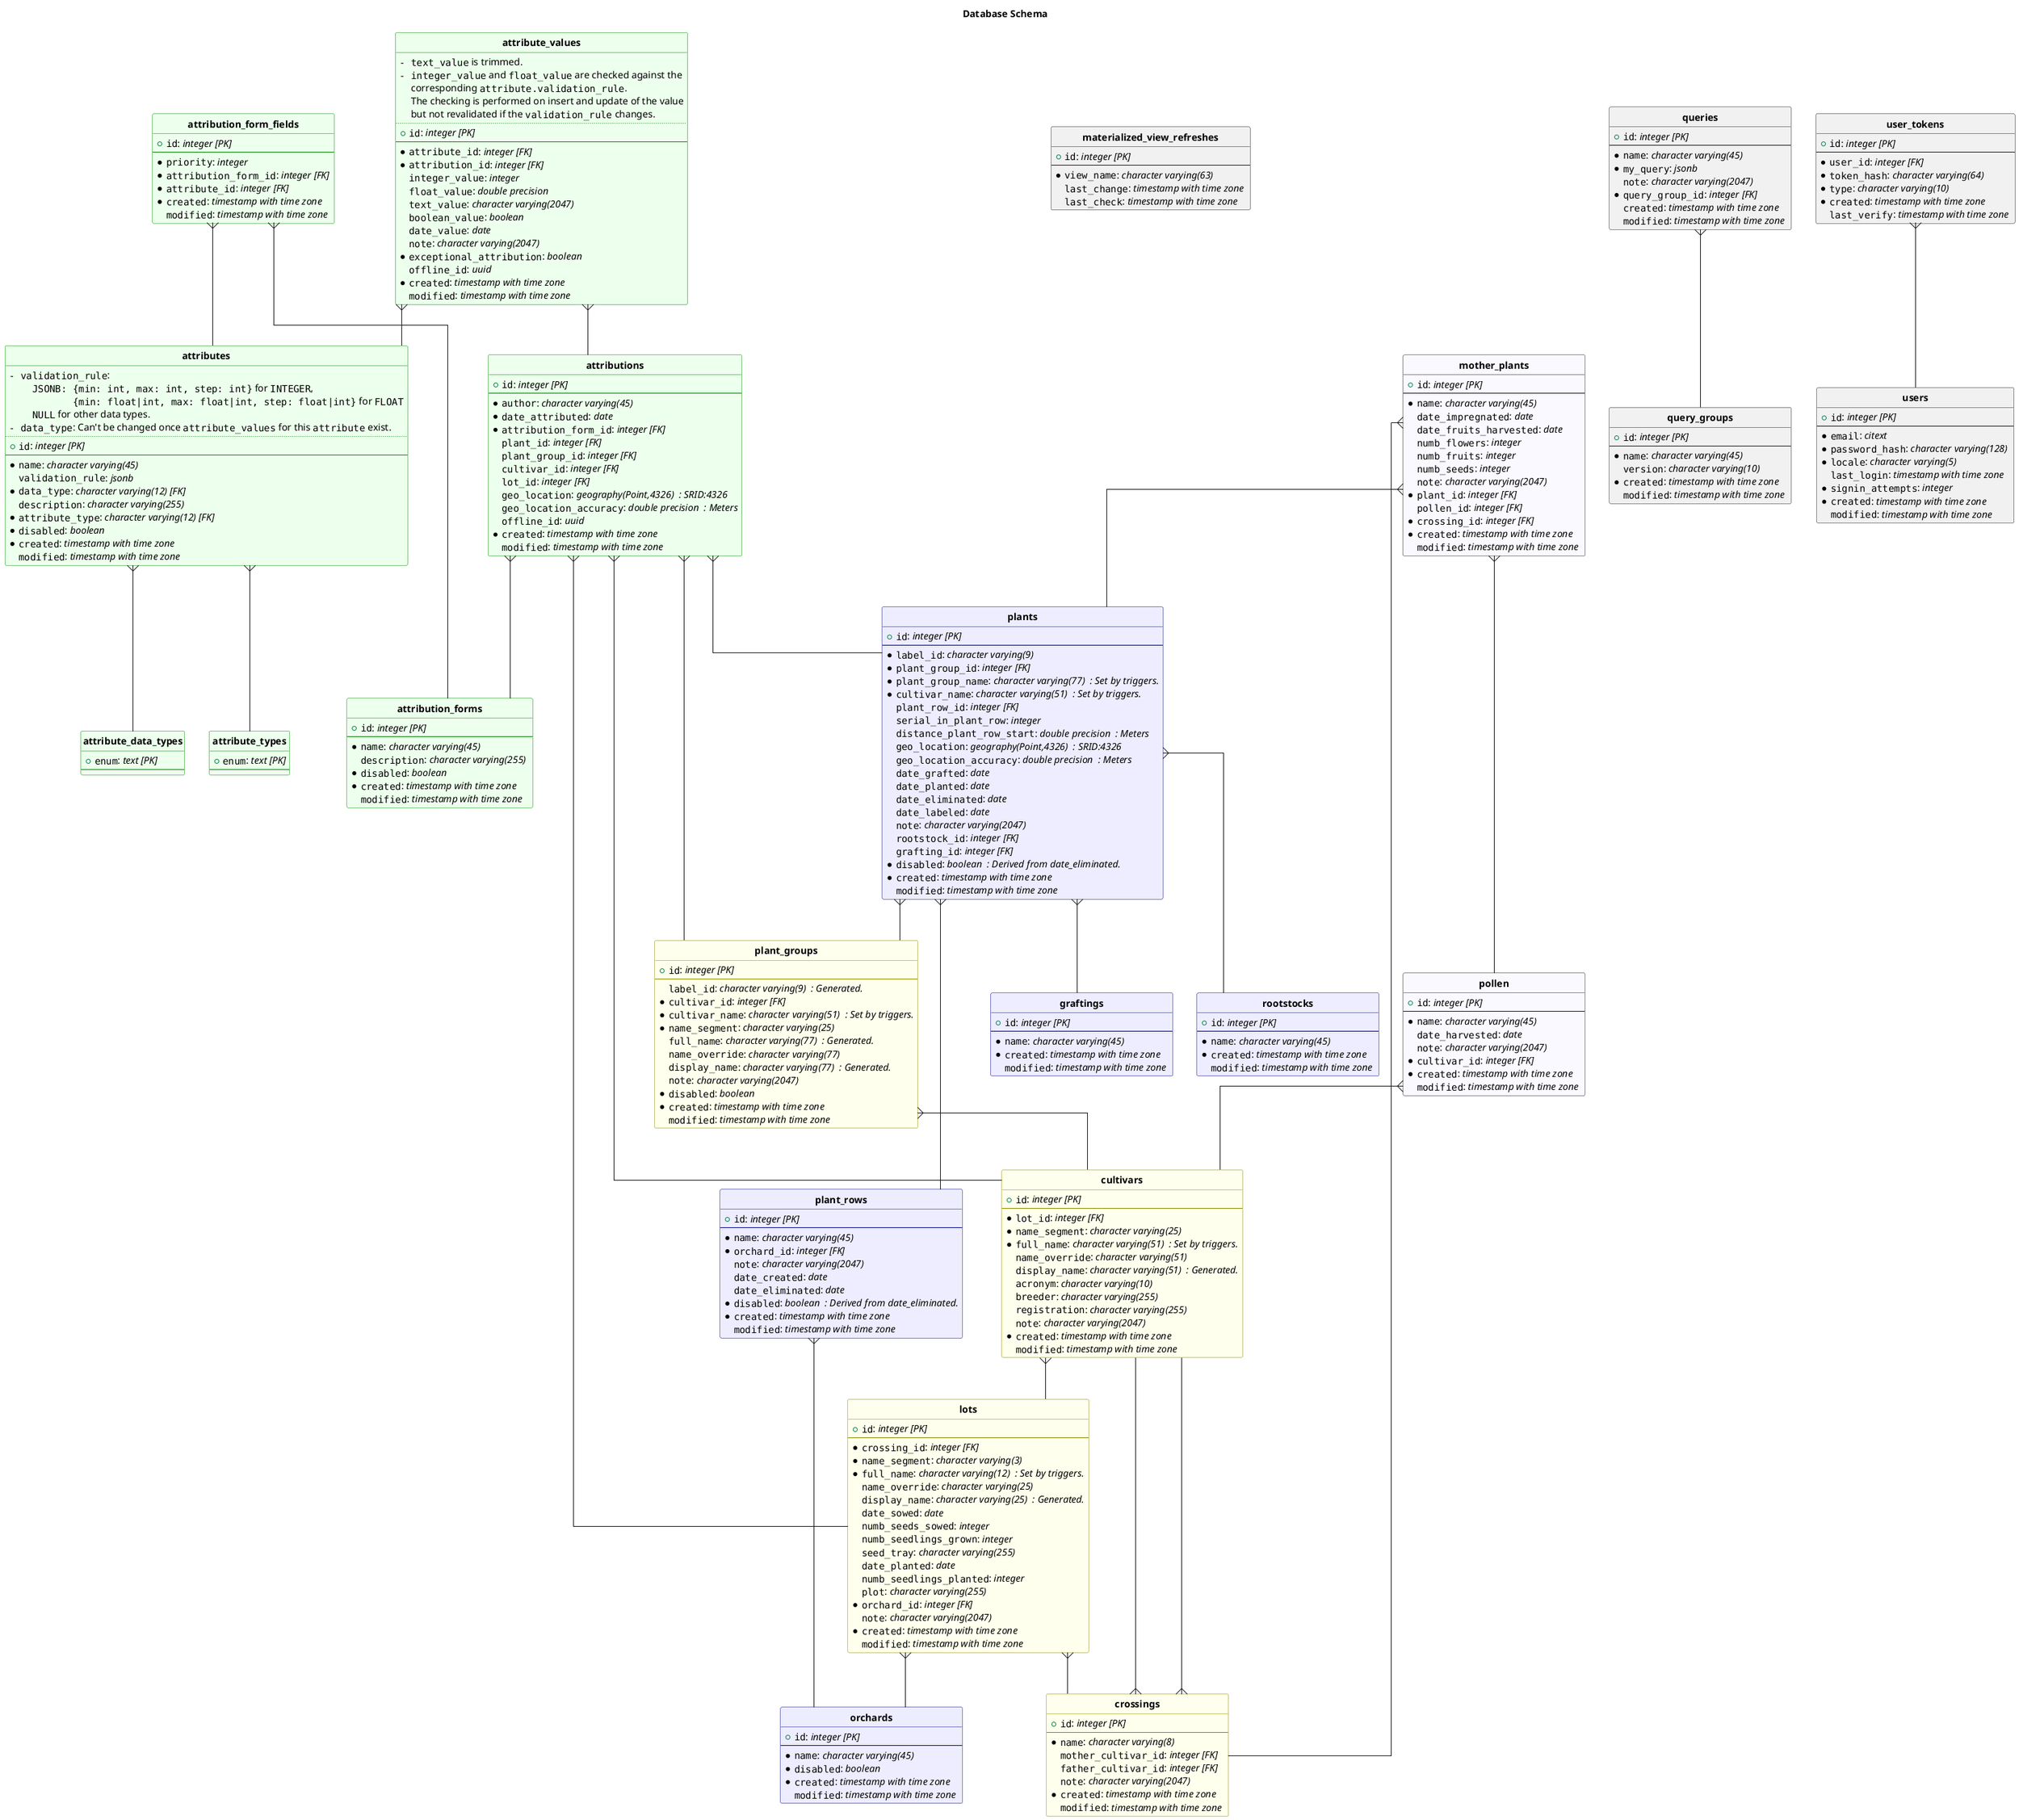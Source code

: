 @startuml
title Database Schema
hide circle
skinparam linetype ortho

entity "**attribute_data_types**" #00ff0012 ##008800 {
  + ""enum"": //text [PK]//
  --
}

entity "**attribute_types**" #00ff0012 ##008800 {
  + ""enum"": //text [PK]//
  --
}

entity "**attribute_values**" #00ff0012 ##008800 {
  ""- text_value"" is trimmed.\n""- integer_value"" and ""float_value"" are checked against the\n""  ""corresponding ""attribute.validation_rule"".\n""  ""The checking is performed on insert and update of the value\n""  ""but not revalidated if the ""validation_rule"" changes.
  ..
  + ""id"": //integer [PK]//
  --
  *""attribute_id"": //integer [FK]//
  *""attribution_id"": //integer [FK]//
  ""integer_value"": //integer //
  ""float_value"": //double precision //
  ""text_value"": //character varying(2047) //
  ""boolean_value"": //boolean //
  ""date_value"": //date //
  ""note"": //character varying(2047) //
  *""exceptional_attribution"": //boolean //
  ""offline_id"": //uuid //
  *""created"": //timestamp with time zone //
  ""modified"": //timestamp with time zone //
}

entity "**attributes**" #00ff0012 ##008800 {
  ""- validation_rule"":\n""    JSONB: {min: int, max: int, step: int}"" for ""INTEGER"",\n""           {min: float|int, max: float|int, step: float|int}"" for ""FLOAT""\n""    NULL"" for other data types.\n""- data_type"": Can&#39;t be changed once ""attribute_values"" for this ""attribute"" exist.
  ..
  + ""id"": //integer [PK]//
  --
  *""name"": //character varying(45) //
  ""validation_rule"": //jsonb //
  *""data_type"": //character varying(12) [FK]//
  ""description"": //character varying(255) //
  *""attribute_type"": //character varying(12) [FK]//
  *""disabled"": //boolean //
  *""created"": //timestamp with time zone //
  ""modified"": //timestamp with time zone //
}

entity "**attribution_form_fields**" #00ff0012 ##008800 {
  + ""id"": //integer [PK]//
  --
  *""priority"": //integer //
  *""attribution_form_id"": //integer [FK]//
  *""attribute_id"": //integer [FK]//
  *""created"": //timestamp with time zone //
  ""modified"": //timestamp with time zone //
}

entity "**attribution_forms**" #00ff0012 ##008800 {
  + ""id"": //integer [PK]//
  --
  *""name"": //character varying(45) //
  ""description"": //character varying(255) //
  *""disabled"": //boolean //
  *""created"": //timestamp with time zone //
  ""modified"": //timestamp with time zone //
}

entity "**attributions**" #00ff0012 ##008800 {
  + ""id"": //integer [PK]//
  --
  *""author"": //character varying(45) //
  *""date_attributed"": //date //
  *""attribution_form_id"": //integer [FK]//
  ""plant_id"": //integer [FK]//
  ""plant_group_id"": //integer [FK]//
  ""cultivar_id"": //integer [FK]//
  ""lot_id"": //integer [FK]//
  ""geo_location"": //geography(Point,4326)  : SRID:4326//
  ""geo_location_accuracy"": //double precision  : Meters//
  ""offline_id"": //uuid //
  *""created"": //timestamp with time zone //
  ""modified"": //timestamp with time zone //
}

entity "**crossings**" #ffff0012 ##888800 {
  + ""id"": //integer [PK]//
  --
  *""name"": //character varying(8) //
  ""mother_cultivar_id"": //integer [FK]//
  ""father_cultivar_id"": //integer [FK]//
  ""note"": //character varying(2047) //
  *""created"": //timestamp with time zone //
  ""modified"": //timestamp with time zone //
}

entity "**cultivars**" #ffff0012 ##888800 {
  + ""id"": //integer [PK]//
  --
  *""lot_id"": //integer [FK]//
  *""name_segment"": //character varying(25) //
  *""full_name"": //character varying(51)  : Set by triggers.//
  ""name_override"": //character varying(51) //
  ""display_name"": //character varying(51)  : Generated.//
  ""acronym"": //character varying(10) //
  ""breeder"": //character varying(255) //
  ""registration"": //character varying(255) //
  ""note"": //character varying(2047) //
  *""created"": //timestamp with time zone //
  ""modified"": //timestamp with time zone //
}

entity "**graftings**" #0000ff12 ##000088 {
  + ""id"": //integer [PK]//
  --
  *""name"": //character varying(45) //
  *""created"": //timestamp with time zone //
  ""modified"": //timestamp with time zone //
}

entity "**lots**" #ffff0012 ##888800 {
  + ""id"": //integer [PK]//
  --
  *""crossing_id"": //integer [FK]//
  *""name_segment"": //character varying(3) //
  *""full_name"": //character varying(12)  : Set by triggers.//
  ""name_override"": //character varying(25) //
  ""display_name"": //character varying(25)  : Generated.//
  ""date_sowed"": //date //
  ""numb_seeds_sowed"": //integer //
  ""numb_seedlings_grown"": //integer //
  ""seed_tray"": //character varying(255) //
  ""date_planted"": //date //
  ""numb_seedlings_planted"": //integer //
  ""plot"": //character varying(255) //
  *""orchard_id"": //integer [FK]//
  ""note"": //character varying(2047) //
  *""created"": //timestamp with time zone //
  ""modified"": //timestamp with time zone //
}

entity "**materialized_view_refreshes**" {
  + ""id"": //integer [PK]//
  --
  *""view_name"": //character varying(63) //
  ""last_change"": //timestamp with time zone //
  ""last_check"": //timestamp with time zone //
}

entity "**mother_plants**" #0000ff06 {
  + ""id"": //integer [PK]//
  --
  *""name"": //character varying(45) //
  ""date_impregnated"": //date //
  ""date_fruits_harvested"": //date //
  ""numb_flowers"": //integer //
  ""numb_fruits"": //integer //
  ""numb_seeds"": //integer //
  ""note"": //character varying(2047) //
  *""plant_id"": //integer [FK]//
  ""pollen_id"": //integer [FK]//
  *""crossing_id"": //integer [FK]//
  *""created"": //timestamp with time zone //
  ""modified"": //timestamp with time zone //
}

entity "**orchards**" #0000ff12 ##000088 {
  + ""id"": //integer [PK]//
  --
  *""name"": //character varying(45) //
  *""disabled"": //boolean //
  *""created"": //timestamp with time zone //
  ""modified"": //timestamp with time zone //
}

entity "**plant_groups**" #ffff0012 ##888800 {
  + ""id"": //integer [PK]//
  --
  ""label_id"": //character varying(9)  : Generated.//
  *""cultivar_id"": //integer [FK]//
  *""cultivar_name"": //character varying(51)  : Set by triggers.//
  *""name_segment"": //character varying(25) //
  ""full_name"": //character varying(77)  : Generated.//
  ""name_override"": //character varying(77) //
  ""display_name"": //character varying(77)  : Generated.//
  ""note"": //character varying(2047) //
  *""disabled"": //boolean //
  *""created"": //timestamp with time zone //
  ""modified"": //timestamp with time zone //
}

entity "**plant_rows**" #0000ff12 ##000088 {
  + ""id"": //integer [PK]//
  --
  *""name"": //character varying(45) //
  *""orchard_id"": //integer [FK]//
  ""note"": //character varying(2047) //
  ""date_created"": //date //
  ""date_eliminated"": //date //
  *""disabled"": //boolean  : Derived from date_eliminated.//
  *""created"": //timestamp with time zone //
  ""modified"": //timestamp with time zone //
}

entity "**plants**" #0000ff12 ##000088 {
  + ""id"": //integer [PK]//
  --
  *""label_id"": //character varying(9) //
  *""plant_group_id"": //integer [FK]//
  *""plant_group_name"": //character varying(77)  : Set by triggers.//
  *""cultivar_name"": //character varying(51)  : Set by triggers.//
  ""plant_row_id"": //integer [FK]//
  ""serial_in_plant_row"": //integer //
  ""distance_plant_row_start"": //double precision  : Meters//
  ""geo_location"": //geography(Point,4326)  : SRID:4326//
  ""geo_location_accuracy"": //double precision  : Meters//
  ""date_grafted"": //date //
  ""date_planted"": //date //
  ""date_eliminated"": //date //
  ""date_labeled"": //date //
  ""note"": //character varying(2047) //
  ""rootstock_id"": //integer [FK]//
  ""grafting_id"": //integer [FK]//
  *""disabled"": //boolean  : Derived from date_eliminated.//
  *""created"": //timestamp with time zone //
  ""modified"": //timestamp with time zone //
}

entity "**pollen**" #0000ff06 {
  + ""id"": //integer [PK]//
  --
  *""name"": //character varying(45) //
  ""date_harvested"": //date //
  ""note"": //character varying(2047) //
  *""cultivar_id"": //integer [FK]//
  *""created"": //timestamp with time zone //
  ""modified"": //timestamp with time zone //
}

entity "**queries**" {
  + ""id"": //integer [PK]//
  --
  *""name"": //character varying(45) //
  *""my_query"": //jsonb //
  ""note"": //character varying(2047) //
  *""query_group_id"": //integer [FK]//
  ""created"": //timestamp with time zone //
  ""modified"": //timestamp with time zone //
}

entity "**query_groups**" {
  + ""id"": //integer [PK]//
  --
  *""name"": //character varying(45) //
  ""version"": //character varying(10) //
  *""created"": //timestamp with time zone //
  ""modified"": //timestamp with time zone //
}

entity "**rootstocks**" #0000ff12 ##000088 {
  + ""id"": //integer [PK]//
  --
  *""name"": //character varying(45) //
  *""created"": //timestamp with time zone //
  ""modified"": //timestamp with time zone //
}

entity "**user_tokens**" {
  + ""id"": //integer [PK]//
  --
  *""user_id"": //integer [FK]//
  *""token_hash"": //character varying(64) //
  *""type"": //character varying(10) //
  *""created"": //timestamp with time zone //
  ""last_verify"": //timestamp with time zone //
}

entity "**users**" {
  + ""id"": //integer [PK]//
  --
  *""email"": //citext //
  *""password_hash"": //character varying(128) //
  *""locale"": //character varying(5) //
  ""last_login"": //timestamp with time zone //
  *""signin_attempts"": //integer //
  *""created"": //timestamp with time zone //
  ""modified"": //timestamp with time zone //
}

"**attribute_values**"   }--  "**attributes**"

"**attribute_values**"   }--  "**attributions**"

"**attributes**"   }--  "**attribute_types**"

"**attributes**"   }--  "**attribute_data_types**"

"**attribution_form_fields**"   }--  "**attributes**"

"**attribution_form_fields**"   }--  "**attribution_forms**"

"**attributions**"   }--  "**attribution_forms**"

"**attributions**"   }--  "**cultivars**"

"**attributions**"   }--  "**lots**"

"**attributions**"   }--  "**plant_groups**"

"**attributions**"   }--  "**plants**"

"**crossings**"   }--  "**cultivars**"

"**crossings**"   }--  "**cultivars**"

"**cultivars**"   }--  "**lots**"

"**lots**"   }--  "**crossings**"

"**lots**"   }--  "**orchards**"

"**mother_plants**"   }--  "**crossings**"

"**mother_plants**"   }--  "**plants**"

"**mother_plants**"   }--  "**pollen**"

"**plant_groups**"   }--  "**cultivars**"

"**plant_rows**"   }--  "**orchards**"

"**plants**"   }--  "**graftings**"

"**plants**"   }--  "**plant_groups**"

"**plants**"   }--  "**plant_rows**"

"**plants**"   }--  "**rootstocks**"

"**pollen**"   }--  "**cultivars**"

"**queries**"   }--  "**query_groups**"

"**user_tokens**"   }--  "**users**"
@enduml
